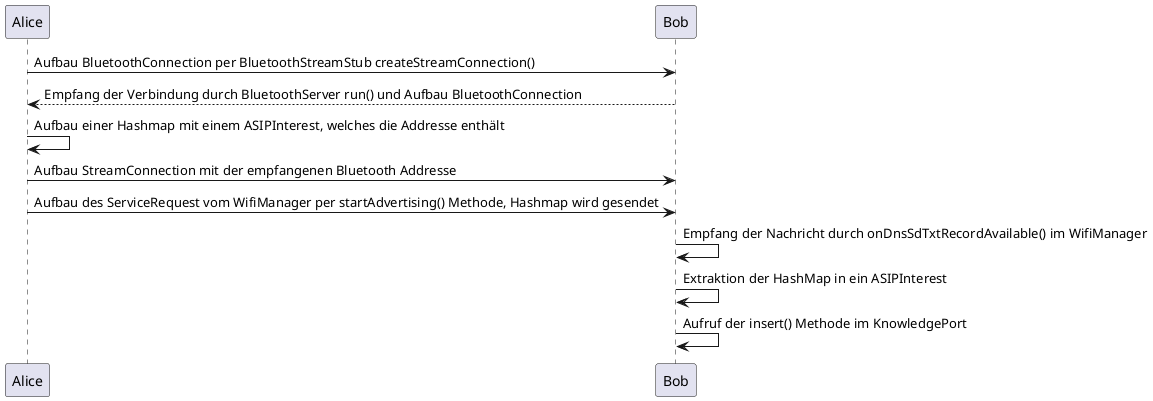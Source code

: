 @startuml
Alice -> Bob: Aufbau BluetoothConnection per BluetoothStreamStub createStreamConnection()
Bob --> Alice: Empfang der Verbindung durch BluetoothServer run() und Aufbau BluetoothConnection
Alice -> Alice: Aufbau einer Hashmap mit einem ASIPInterest, welches die Addresse enthält
Alice -> Bob: Aufbau StreamConnection mit der empfangenen Bluetooth Addresse
Alice -> Bob: Aufbau des ServiceRequest vom WifiManager per startAdvertising() Methode, Hashmap wird gesendet
Bob -> Bob: Empfang der Nachricht durch onDnsSdTxtRecordAvailable() im WifiManager
Bob -> Bob: Extraktion der HashMap in ein ASIPInterest
Bob -> Bob: Aufruf der insert() Methode im KnowledgePort

@enduml